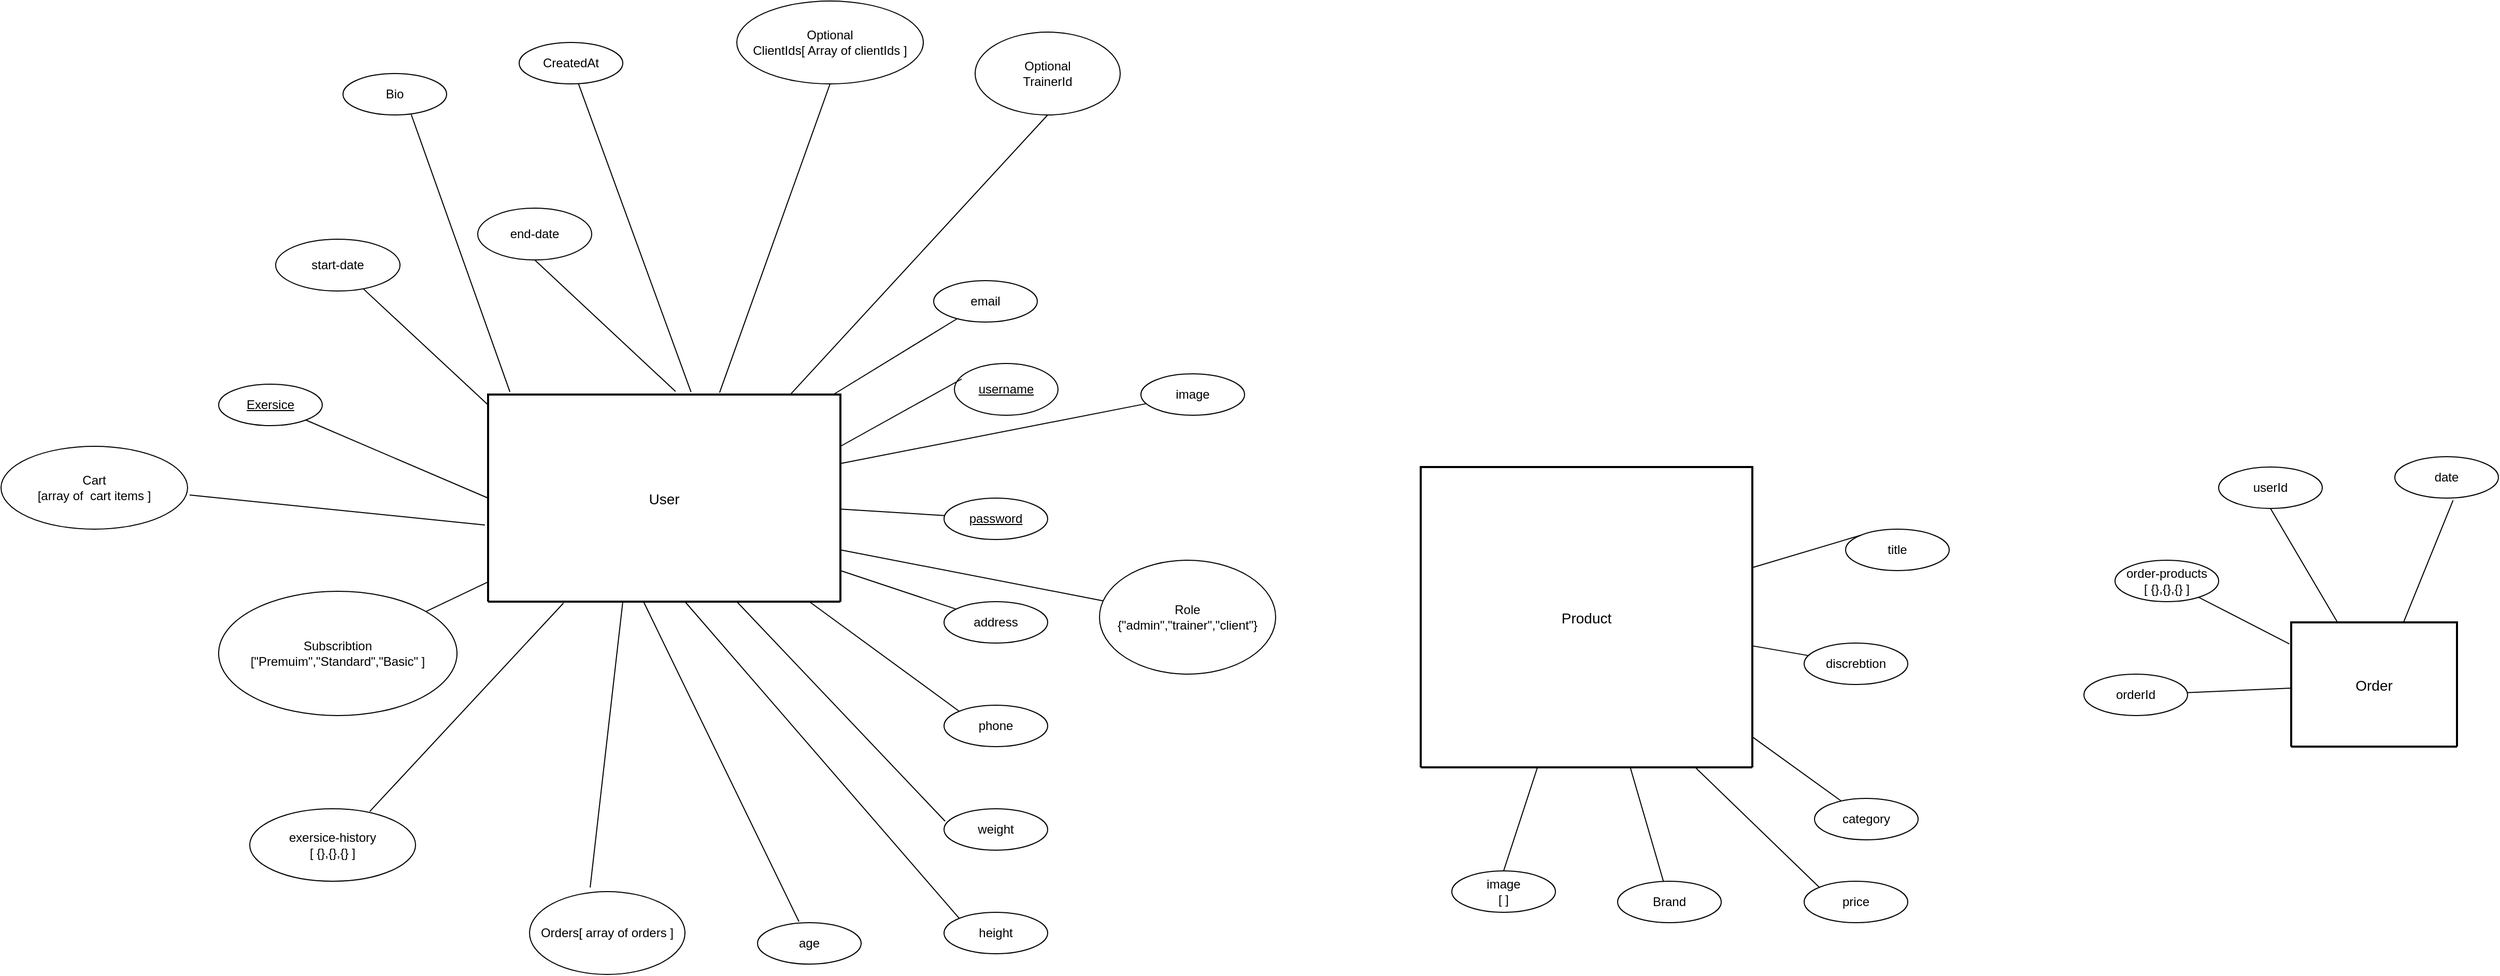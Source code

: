 <mxfile version="20.3.0" type="device"><diagram id="BdIieaZM7F4hQCVo-aQr" name="Page-1"><mxGraphModel dx="1831" dy="1983" grid="1" gridSize="10" guides="1" tooltips="1" connect="1" arrows="1" fold="1" page="1" pageScale="1" pageWidth="850" pageHeight="1400" math="0" shadow="0"><root><mxCell id="0"/><mxCell id="1" parent="0"/><mxCell id="Xnp8q_kW1aZJio54zb6B-1" value="User" style="swimlane;childLayout=stackLayout;horizontal=1;startSize=200;horizontalStack=0;rounded=1;fontSize=14;fontStyle=0;strokeWidth=2;resizeParent=0;resizeLast=1;shadow=0;dashed=0;align=center;" parent="1" vertex="1"><mxGeometry x="-270" y="90" width="340" height="200" as="geometry"/></mxCell><mxCell id="Xnp8q_kW1aZJio54zb6B-3" value="Product" style="swimlane;childLayout=stackLayout;horizontal=1;startSize=290;horizontalStack=0;rounded=1;fontSize=14;fontStyle=0;strokeWidth=2;resizeParent=0;resizeLast=1;shadow=0;dashed=0;align=center;" parent="1" vertex="1"><mxGeometry x="630" y="160" width="320" height="290" as="geometry"/></mxCell><mxCell id="Xnp8q_kW1aZJio54zb6B-5" value="username" style="ellipse;whiteSpace=wrap;html=1;align=center;fontStyle=4;" parent="1" vertex="1"><mxGeometry x="180" y="60" width="100" height="50" as="geometry"/></mxCell><mxCell id="Xnp8q_kW1aZJio54zb6B-6" value="" style="endArrow=none;html=1;rounded=0;exitX=0.07;exitY=0.3;exitDx=0;exitDy=0;exitPerimeter=0;entryX=1;entryY=0.25;entryDx=0;entryDy=0;" parent="1" source="Xnp8q_kW1aZJio54zb6B-5" target="Xnp8q_kW1aZJio54zb6B-1" edge="1"><mxGeometry relative="1" as="geometry"><mxPoint x="290" y="430" as="sourcePoint"/><mxPoint x="80" y="153.93" as="targetPoint"/></mxGeometry></mxCell><mxCell id="Xnp8q_kW1aZJio54zb6B-8" value="password" style="ellipse;whiteSpace=wrap;html=1;align=center;fontStyle=4;" parent="1" vertex="1"><mxGeometry x="170" y="190" width="100" height="40" as="geometry"/></mxCell><mxCell id="Xnp8q_kW1aZJio54zb6B-9" value="" style="endArrow=none;html=1;rounded=0;" parent="1" source="Xnp8q_kW1aZJio54zb6B-1" target="Xnp8q_kW1aZJio54zb6B-8" edge="1"><mxGeometry relative="1" as="geometry"><mxPoint x="80" y="200" as="sourcePoint"/><mxPoint x="200" y="410" as="targetPoint"/></mxGeometry></mxCell><mxCell id="Xnp8q_kW1aZJio54zb6B-10" value="address" style="ellipse;whiteSpace=wrap;html=1;align=center;" parent="1" vertex="1"><mxGeometry x="170" y="290" width="100" height="40" as="geometry"/></mxCell><mxCell id="Xnp8q_kW1aZJio54zb6B-11" value="" style="endArrow=none;html=1;rounded=0;exitX=1;exitY=0.85;exitDx=0;exitDy=0;exitPerimeter=0;" parent="1" source="Xnp8q_kW1aZJio54zb6B-1" target="Xnp8q_kW1aZJio54zb6B-10" edge="1"><mxGeometry relative="1" as="geometry"><mxPoint x="80" y="260" as="sourcePoint"/><mxPoint x="280" y="410" as="targetPoint"/></mxGeometry></mxCell><mxCell id="Xnp8q_kW1aZJio54zb6B-12" value="phone" style="ellipse;whiteSpace=wrap;html=1;align=center;" parent="1" vertex="1"><mxGeometry x="170" y="390" width="100" height="40" as="geometry"/></mxCell><mxCell id="Xnp8q_kW1aZJio54zb6B-13" value="weight" style="ellipse;whiteSpace=wrap;html=1;align=center;" parent="1" vertex="1"><mxGeometry x="170" y="490" width="100" height="40" as="geometry"/></mxCell><mxCell id="Xnp8q_kW1aZJio54zb6B-14" value="height" style="ellipse;whiteSpace=wrap;html=1;align=center;" parent="1" vertex="1"><mxGeometry x="170" y="590" width="100" height="40" as="geometry"/></mxCell><mxCell id="Xnp8q_kW1aZJio54zb6B-15" value="age" style="ellipse;whiteSpace=wrap;html=1;align=center;" parent="1" vertex="1"><mxGeometry x="-10" y="600" width="100" height="40" as="geometry"/></mxCell><mxCell id="Xnp8q_kW1aZJio54zb6B-16" value="email" style="ellipse;whiteSpace=wrap;html=1;align=center;" parent="1" vertex="1"><mxGeometry x="160" y="-20" width="100" height="40" as="geometry"/></mxCell><mxCell id="Xnp8q_kW1aZJio54zb6B-17" value="Orders[ array of orders ]" style="ellipse;whiteSpace=wrap;html=1;align=center;" parent="1" vertex="1"><mxGeometry x="-230" y="570" width="150" height="80" as="geometry"/></mxCell><mxCell id="Xnp8q_kW1aZJio54zb6B-18" value="" style="endArrow=none;html=1;rounded=0;" parent="1" source="Xnp8q_kW1aZJio54zb6B-1" target="Xnp8q_kW1aZJio54zb6B-16" edge="1"><mxGeometry relative="1" as="geometry"><mxPoint x="290" y="270" as="sourcePoint"/><mxPoint x="450" y="270" as="targetPoint"/></mxGeometry></mxCell><mxCell id="Xnp8q_kW1aZJio54zb6B-19" value="" style="endArrow=none;html=1;rounded=0;entryX=0;entryY=0;entryDx=0;entryDy=0;" parent="1" target="Xnp8q_kW1aZJio54zb6B-12" edge="1"><mxGeometry relative="1" as="geometry"><mxPoint x="40" y="290" as="sourcePoint"/><mxPoint x="100" y="380" as="targetPoint"/></mxGeometry></mxCell><mxCell id="Xnp8q_kW1aZJio54zb6B-20" value="" style="endArrow=none;html=1;rounded=0;entryX=0;entryY=0;entryDx=0;entryDy=0;" parent="1" target="Xnp8q_kW1aZJio54zb6B-14" edge="1"><mxGeometry relative="1" as="geometry"><mxPoint x="-80" y="290" as="sourcePoint"/><mxPoint x="10" y="430" as="targetPoint"/></mxGeometry></mxCell><mxCell id="Xnp8q_kW1aZJio54zb6B-21" value="" style="endArrow=none;html=1;rounded=0;entryX=0.01;entryY=0.3;entryDx=0;entryDy=0;entryPerimeter=0;" parent="1" target="Xnp8q_kW1aZJio54zb6B-13" edge="1"><mxGeometry relative="1" as="geometry"><mxPoint x="-30" y="290" as="sourcePoint"/><mxPoint x="100" y="410" as="targetPoint"/></mxGeometry></mxCell><mxCell id="Xnp8q_kW1aZJio54zb6B-22" value="" style="endArrow=none;html=1;rounded=0;entryX=0.4;entryY=-0.025;entryDx=0;entryDy=0;entryPerimeter=0;" parent="1" target="Xnp8q_kW1aZJio54zb6B-15" edge="1"><mxGeometry relative="1" as="geometry"><mxPoint x="-120" y="290" as="sourcePoint"/><mxPoint y="450" as="targetPoint"/></mxGeometry></mxCell><mxCell id="Xnp8q_kW1aZJio54zb6B-23" value="Role&lt;br&gt;{&quot;admin&quot;,&quot;trainer&quot;,&quot;client&quot;}" style="ellipse;whiteSpace=wrap;html=1;align=center;" parent="1" vertex="1"><mxGeometry x="320" y="250" width="170" height="110" as="geometry"/></mxCell><mxCell id="Xnp8q_kW1aZJio54zb6B-24" value="" style="endArrow=none;html=1;rounded=0;exitX=1;exitY=0.75;exitDx=0;exitDy=0;" parent="1" source="Xnp8q_kW1aZJio54zb6B-1" target="Xnp8q_kW1aZJio54zb6B-23" edge="1"><mxGeometry relative="1" as="geometry"><mxPoint x="80" y="240" as="sourcePoint"/><mxPoint x="450" y="270" as="targetPoint"/></mxGeometry></mxCell><mxCell id="Xnp8q_kW1aZJio54zb6B-25" value="" style="endArrow=none;html=1;rounded=0;exitX=0.39;exitY=-0.05;exitDx=0;exitDy=0;exitPerimeter=0;" parent="1" source="Xnp8q_kW1aZJio54zb6B-17" edge="1"><mxGeometry relative="1" as="geometry"><mxPoint x="-280" y="429" as="sourcePoint"/><mxPoint x="-140" y="290" as="targetPoint"/></mxGeometry></mxCell><mxCell id="Xnp8q_kW1aZJio54zb6B-26" value="Exersice" style="ellipse;whiteSpace=wrap;html=1;align=center;fontStyle=4;" parent="1" vertex="1"><mxGeometry x="-530" y="80" width="100" height="40" as="geometry"/></mxCell><mxCell id="Xnp8q_kW1aZJio54zb6B-27" value="" style="endArrow=none;html=1;rounded=0;entryX=0;entryY=0.5;entryDx=0;entryDy=0;" parent="1" source="Xnp8q_kW1aZJio54zb6B-26" target="Xnp8q_kW1aZJio54zb6B-1" edge="1"><mxGeometry relative="1" as="geometry"><mxPoint x="-490" y="230" as="sourcePoint"/><mxPoint x="-330" y="230" as="targetPoint"/></mxGeometry></mxCell><mxCell id="Xnp8q_kW1aZJio54zb6B-28" value="Subscribtion&lt;br&gt;[&quot;Premuim&quot;,&quot;Standard&quot;,&quot;Basic&quot; ]" style="ellipse;whiteSpace=wrap;html=1;align=center;" parent="1" vertex="1"><mxGeometry x="-530" y="280" width="230" height="120" as="geometry"/></mxCell><mxCell id="Xnp8q_kW1aZJio54zb6B-29" value="category" style="ellipse;whiteSpace=wrap;html=1;align=center;" parent="1" vertex="1"><mxGeometry x="1010" y="480" width="100" height="40" as="geometry"/></mxCell><mxCell id="Xnp8q_kW1aZJio54zb6B-30" value="discrebtion" style="ellipse;whiteSpace=wrap;html=1;align=center;" parent="1" vertex="1"><mxGeometry x="1000" y="330" width="100" height="40" as="geometry"/></mxCell><mxCell id="Xnp8q_kW1aZJio54zb6B-31" value="title" style="ellipse;whiteSpace=wrap;html=1;align=center;" parent="1" vertex="1"><mxGeometry x="1040" y="220" width="100" height="40" as="geometry"/></mxCell><mxCell id="Xnp8q_kW1aZJio54zb6B-32" value="" style="endArrow=none;html=1;rounded=0;entryX=0;entryY=0;entryDx=0;entryDy=0;" parent="1" source="Xnp8q_kW1aZJio54zb6B-3" target="Xnp8q_kW1aZJio54zb6B-31" edge="1"><mxGeometry relative="1" as="geometry"><mxPoint x="940" y="124.5" as="sourcePoint"/><mxPoint x="1100" y="124.5" as="targetPoint"/></mxGeometry></mxCell><mxCell id="Xnp8q_kW1aZJio54zb6B-33" value="" style="endArrow=none;html=1;rounded=0;" parent="1" source="Xnp8q_kW1aZJio54zb6B-3" target="Xnp8q_kW1aZJio54zb6B-30" edge="1"><mxGeometry relative="1" as="geometry"><mxPoint x="610" y="570" as="sourcePoint"/><mxPoint x="770" y="570" as="targetPoint"/></mxGeometry></mxCell><mxCell id="Xnp8q_kW1aZJio54zb6B-34" value="" style="endArrow=none;html=1;rounded=0;" parent="1" source="Xnp8q_kW1aZJio54zb6B-3" target="Xnp8q_kW1aZJio54zb6B-38" edge="1"><mxGeometry relative="1" as="geometry"><mxPoint x="610" y="610" as="sourcePoint"/><mxPoint x="770" y="610" as="targetPoint"/></mxGeometry></mxCell><mxCell id="Xnp8q_kW1aZJio54zb6B-35" value="" style="endArrow=none;html=1;rounded=0;" parent="1" source="Xnp8q_kW1aZJio54zb6B-3" target="Xnp8q_kW1aZJio54zb6B-29" edge="1"><mxGeometry relative="1" as="geometry"><mxPoint x="910" y="620" as="sourcePoint"/><mxPoint x="1070" y="620" as="targetPoint"/></mxGeometry></mxCell><mxCell id="Xnp8q_kW1aZJio54zb6B-36" value="price" style="ellipse;whiteSpace=wrap;html=1;align=center;" parent="1" vertex="1"><mxGeometry x="1000" y="560" width="100" height="40" as="geometry"/></mxCell><mxCell id="Xnp8q_kW1aZJio54zb6B-37" value="" style="endArrow=none;html=1;rounded=0;entryX=0;entryY=0;entryDx=0;entryDy=0;exitX=0.825;exitY=0.997;exitDx=0;exitDy=0;exitPerimeter=0;" parent="1" source="Xnp8q_kW1aZJio54zb6B-3" target="Xnp8q_kW1aZJio54zb6B-36" edge="1"><mxGeometry relative="1" as="geometry"><mxPoint x="690" y="530" as="sourcePoint"/><mxPoint x="850" y="530" as="targetPoint"/></mxGeometry></mxCell><mxCell id="Xnp8q_kW1aZJio54zb6B-38" value="Brand" style="ellipse;whiteSpace=wrap;html=1;align=center;" parent="1" vertex="1"><mxGeometry x="820" y="560" width="100" height="40" as="geometry"/></mxCell><mxCell id="Xnp8q_kW1aZJio54zb6B-39" value="image&lt;br&gt;[ ]" style="ellipse;whiteSpace=wrap;html=1;align=center;" parent="1" vertex="1"><mxGeometry x="660" y="550" width="100" height="40" as="geometry"/></mxCell><mxCell id="Xnp8q_kW1aZJio54zb6B-42" value="" style="endArrow=none;html=1;rounded=0;exitX=0.5;exitY=0;exitDx=0;exitDy=0;" parent="1" source="Xnp8q_kW1aZJio54zb6B-39" target="Xnp8q_kW1aZJio54zb6B-3" edge="1"><mxGeometry relative="1" as="geometry"><mxPoint x="510" y="520" as="sourcePoint"/><mxPoint x="670" y="520" as="targetPoint"/></mxGeometry></mxCell><mxCell id="Xnp8q_kW1aZJio54zb6B-43" value="image" style="ellipse;whiteSpace=wrap;html=1;align=center;" parent="1" vertex="1"><mxGeometry x="360" y="70" width="100" height="40" as="geometry"/></mxCell><mxCell id="Xnp8q_kW1aZJio54zb6B-44" value="" style="endArrow=none;html=1;rounded=0;" parent="1" source="Xnp8q_kW1aZJio54zb6B-1" target="Xnp8q_kW1aZJio54zb6B-43" edge="1"><mxGeometry relative="1" as="geometry"><mxPoint x="340" y="180" as="sourcePoint"/><mxPoint x="500" y="180" as="targetPoint"/></mxGeometry></mxCell><mxCell id="Xnp8q_kW1aZJio54zb6B-45" value="" style="endArrow=none;html=1;rounded=0;" parent="1" source="Xnp8q_kW1aZJio54zb6B-28" target="Xnp8q_kW1aZJio54zb6B-1" edge="1"><mxGeometry relative="1" as="geometry"><mxPoint x="-600" y="288.57" as="sourcePoint"/><mxPoint x="-440" y="288.57" as="targetPoint"/></mxGeometry></mxCell><mxCell id="Xnp8q_kW1aZJio54zb6B-46" value="start-date" style="ellipse;whiteSpace=wrap;html=1;align=center;" parent="1" vertex="1"><mxGeometry x="-475" y="-60" width="120" height="50" as="geometry"/></mxCell><mxCell id="Xnp8q_kW1aZJio54zb6B-47" value="" style="endArrow=none;html=1;rounded=0;entryX=0;entryY=0.05;entryDx=0;entryDy=0;entryPerimeter=0;" parent="1" source="Xnp8q_kW1aZJio54zb6B-46" target="Xnp8q_kW1aZJio54zb6B-1" edge="1"><mxGeometry relative="1" as="geometry"><mxPoint x="-470" y="30" as="sourcePoint"/><mxPoint x="-310" y="30" as="targetPoint"/></mxGeometry></mxCell><mxCell id="Xnp8q_kW1aZJio54zb6B-50" value="end-date" style="ellipse;whiteSpace=wrap;html=1;align=center;" parent="1" vertex="1"><mxGeometry x="-280" y="-90" width="110" height="50" as="geometry"/></mxCell><mxCell id="Xnp8q_kW1aZJio54zb6B-51" value="" style="endArrow=none;html=1;rounded=0;exitX=0.5;exitY=1;exitDx=0;exitDy=0;entryX=0.532;entryY=-0.015;entryDx=0;entryDy=0;entryPerimeter=0;" parent="1" source="Xnp8q_kW1aZJio54zb6B-50" target="Xnp8q_kW1aZJio54zb6B-1" edge="1"><mxGeometry relative="1" as="geometry"><mxPoint x="-210" y="30" as="sourcePoint"/><mxPoint x="-50" y="30" as="targetPoint"/></mxGeometry></mxCell><mxCell id="Xnp8q_kW1aZJio54zb6B-53" value="Optional&lt;br&gt;ClientIds[ Array of clientIds ]" style="ellipse;whiteSpace=wrap;html=1;align=center;" parent="1" vertex="1"><mxGeometry x="-30" y="-290" width="180" height="80" as="geometry"/></mxCell><mxCell id="Xnp8q_kW1aZJio54zb6B-54" value="" style="endArrow=none;html=1;rounded=0;entryX=0.5;entryY=1;entryDx=0;entryDy=0;exitX=0.657;exitY=-0.009;exitDx=0;exitDy=0;exitPerimeter=0;" parent="1" source="Xnp8q_kW1aZJio54zb6B-1" target="Xnp8q_kW1aZJio54zb6B-53" edge="1"><mxGeometry relative="1" as="geometry"><mxPoint x="20" y="-130" as="sourcePoint"/><mxPoint x="180" y="-130" as="targetPoint"/></mxGeometry></mxCell><mxCell id="Xnp8q_kW1aZJio54zb6B-55" value="Optional&lt;br&gt;TrainerId" style="ellipse;whiteSpace=wrap;html=1;align=center;" parent="1" vertex="1"><mxGeometry x="200" y="-260" width="140" height="80" as="geometry"/></mxCell><mxCell id="Xnp8q_kW1aZJio54zb6B-57" value="" style="endArrow=none;html=1;rounded=0;entryX=0.5;entryY=1;entryDx=0;entryDy=0;exitX=0.86;exitY=-0.004;exitDx=0;exitDy=0;exitPerimeter=0;" parent="1" source="Xnp8q_kW1aZJio54zb6B-1" target="Xnp8q_kW1aZJio54zb6B-55" edge="1"><mxGeometry relative="1" as="geometry"><mxPoint x="240" y="-120" as="sourcePoint"/><mxPoint x="400" y="-120" as="targetPoint"/></mxGeometry></mxCell><mxCell id="Xnp8q_kW1aZJio54zb6B-58" value="CreatedAt" style="ellipse;whiteSpace=wrap;html=1;align=center;" parent="1" vertex="1"><mxGeometry x="-240" y="-250" width="100" height="40" as="geometry"/></mxCell><mxCell id="Xnp8q_kW1aZJio54zb6B-59" value="" style="endArrow=none;html=1;rounded=0;entryX=0.576;entryY=-0.012;entryDx=0;entryDy=0;entryPerimeter=0;" parent="1" source="Xnp8q_kW1aZJio54zb6B-58" target="Xnp8q_kW1aZJio54zb6B-1" edge="1"><mxGeometry relative="1" as="geometry"><mxPoint x="-230" y="-140" as="sourcePoint"/><mxPoint x="-70" y="-140" as="targetPoint"/></mxGeometry></mxCell><mxCell id="Xnp8q_kW1aZJio54zb6B-60" value="Bio" style="ellipse;whiteSpace=wrap;html=1;align=center;" parent="1" vertex="1"><mxGeometry x="-410" y="-220" width="100" height="40" as="geometry"/></mxCell><mxCell id="Xnp8q_kW1aZJio54zb6B-61" value="" style="endArrow=none;html=1;rounded=0;exitX=0.659;exitY=0.994;exitDx=0;exitDy=0;exitPerimeter=0;entryX=0.062;entryY=-0.013;entryDx=0;entryDy=0;entryPerimeter=0;" parent="1" source="Xnp8q_kW1aZJio54zb6B-60" target="Xnp8q_kW1aZJio54zb6B-1" edge="1"><mxGeometry relative="1" as="geometry"><mxPoint x="-340" y="-140" as="sourcePoint"/><mxPoint x="-180" y="-140" as="targetPoint"/></mxGeometry></mxCell><mxCell id="Xnp8q_kW1aZJio54zb6B-62" value="exersice-history&lt;br&gt;[ {},{},{} ]" style="ellipse;whiteSpace=wrap;html=1;align=center;" parent="1" vertex="1"><mxGeometry x="-500" y="490" width="160" height="70" as="geometry"/></mxCell><mxCell id="Xnp8q_kW1aZJio54zb6B-63" value="" style="endArrow=none;html=1;rounded=0;entryX=0.214;entryY=1.007;entryDx=0;entryDy=0;entryPerimeter=0;exitX=0.724;exitY=0.037;exitDx=0;exitDy=0;exitPerimeter=0;" parent="1" source="Xnp8q_kW1aZJio54zb6B-62" target="Xnp8q_kW1aZJio54zb6B-1" edge="1"><mxGeometry relative="1" as="geometry"><mxPoint x="-350" y="430" as="sourcePoint"/><mxPoint x="-190" y="430" as="targetPoint"/></mxGeometry></mxCell><mxCell id="Xnp8q_kW1aZJio54zb6B-64" value="Order" style="swimlane;childLayout=stackLayout;horizontal=1;startSize=120;horizontalStack=0;rounded=1;fontSize=14;fontStyle=0;strokeWidth=2;resizeParent=0;resizeLast=1;shadow=0;dashed=0;align=center;" parent="1" vertex="1"><mxGeometry x="1470" y="310" width="160" height="120" as="geometry"/></mxCell><mxCell id="363rkBGL6QEIZlII4dHo-1" value="Cart&lt;br&gt;[array of&amp;nbsp; cart items ]" style="ellipse;whiteSpace=wrap;html=1;align=center;" vertex="1" parent="1"><mxGeometry x="-740" y="140" width="180" height="80" as="geometry"/></mxCell><mxCell id="363rkBGL6QEIZlII4dHo-2" value="" style="endArrow=none;html=1;rounded=0;entryX=-0.009;entryY=0.63;entryDx=0;entryDy=0;entryPerimeter=0;exitX=1.011;exitY=0.588;exitDx=0;exitDy=0;exitPerimeter=0;" edge="1" parent="1" source="363rkBGL6QEIZlII4dHo-1" target="Xnp8q_kW1aZJio54zb6B-1"><mxGeometry relative="1" as="geometry"><mxPoint x="-690" y="290" as="sourcePoint"/><mxPoint x="-530" y="290" as="targetPoint"/></mxGeometry></mxCell><mxCell id="363rkBGL6QEIZlII4dHo-4" value="date" style="ellipse;whiteSpace=wrap;html=1;align=center;" vertex="1" parent="1"><mxGeometry x="1570" y="150" width="100" height="40" as="geometry"/></mxCell><mxCell id="363rkBGL6QEIZlII4dHo-5" value="userId" style="ellipse;whiteSpace=wrap;html=1;align=center;" vertex="1" parent="1"><mxGeometry x="1400" y="160" width="100" height="40" as="geometry"/></mxCell><mxCell id="363rkBGL6QEIZlII4dHo-6" value="" style="endArrow=none;html=1;rounded=0;entryX=0.5;entryY=1;entryDx=0;entryDy=0;" edge="1" parent="1" source="Xnp8q_kW1aZJio54zb6B-64" target="363rkBGL6QEIZlII4dHo-5"><mxGeometry relative="1" as="geometry"><mxPoint x="1290" y="250" as="sourcePoint"/><mxPoint x="1450" y="250" as="targetPoint"/></mxGeometry></mxCell><mxCell id="363rkBGL6QEIZlII4dHo-7" value="" style="endArrow=none;html=1;rounded=0;entryX=0.562;entryY=1.054;entryDx=0;entryDy=0;entryPerimeter=0;exitX=0.679;exitY=-0.005;exitDx=0;exitDy=0;exitPerimeter=0;" edge="1" parent="1" source="Xnp8q_kW1aZJio54zb6B-64" target="363rkBGL6QEIZlII4dHo-4"><mxGeometry relative="1" as="geometry"><mxPoint x="1460" y="270" as="sourcePoint"/><mxPoint x="1620" y="270" as="targetPoint"/></mxGeometry></mxCell><mxCell id="363rkBGL6QEIZlII4dHo-8" value="order-products&lt;br&gt;[ {},{},{} ]" style="ellipse;whiteSpace=wrap;html=1;align=center;" vertex="1" parent="1"><mxGeometry x="1300" y="250" width="100" height="40" as="geometry"/></mxCell><mxCell id="363rkBGL6QEIZlII4dHo-9" value="" style="endArrow=none;html=1;rounded=0;entryX=-0.011;entryY=0.173;entryDx=0;entryDy=0;entryPerimeter=0;" edge="1" parent="1" source="363rkBGL6QEIZlII4dHo-8" target="Xnp8q_kW1aZJio54zb6B-64"><mxGeometry relative="1" as="geometry"><mxPoint x="1260" y="360" as="sourcePoint"/><mxPoint x="1420" y="360" as="targetPoint"/></mxGeometry></mxCell><mxCell id="363rkBGL6QEIZlII4dHo-10" value="orderId" style="ellipse;whiteSpace=wrap;html=1;align=center;" vertex="1" parent="1"><mxGeometry x="1270" y="360" width="100" height="40" as="geometry"/></mxCell><mxCell id="363rkBGL6QEIZlII4dHo-11" value="" style="endArrow=none;html=1;rounded=0;" edge="1" parent="1" source="363rkBGL6QEIZlII4dHo-10" target="Xnp8q_kW1aZJio54zb6B-64"><mxGeometry relative="1" as="geometry"><mxPoint x="1290" y="460" as="sourcePoint"/><mxPoint x="1450" y="460" as="targetPoint"/></mxGeometry></mxCell></root></mxGraphModel></diagram></mxfile>